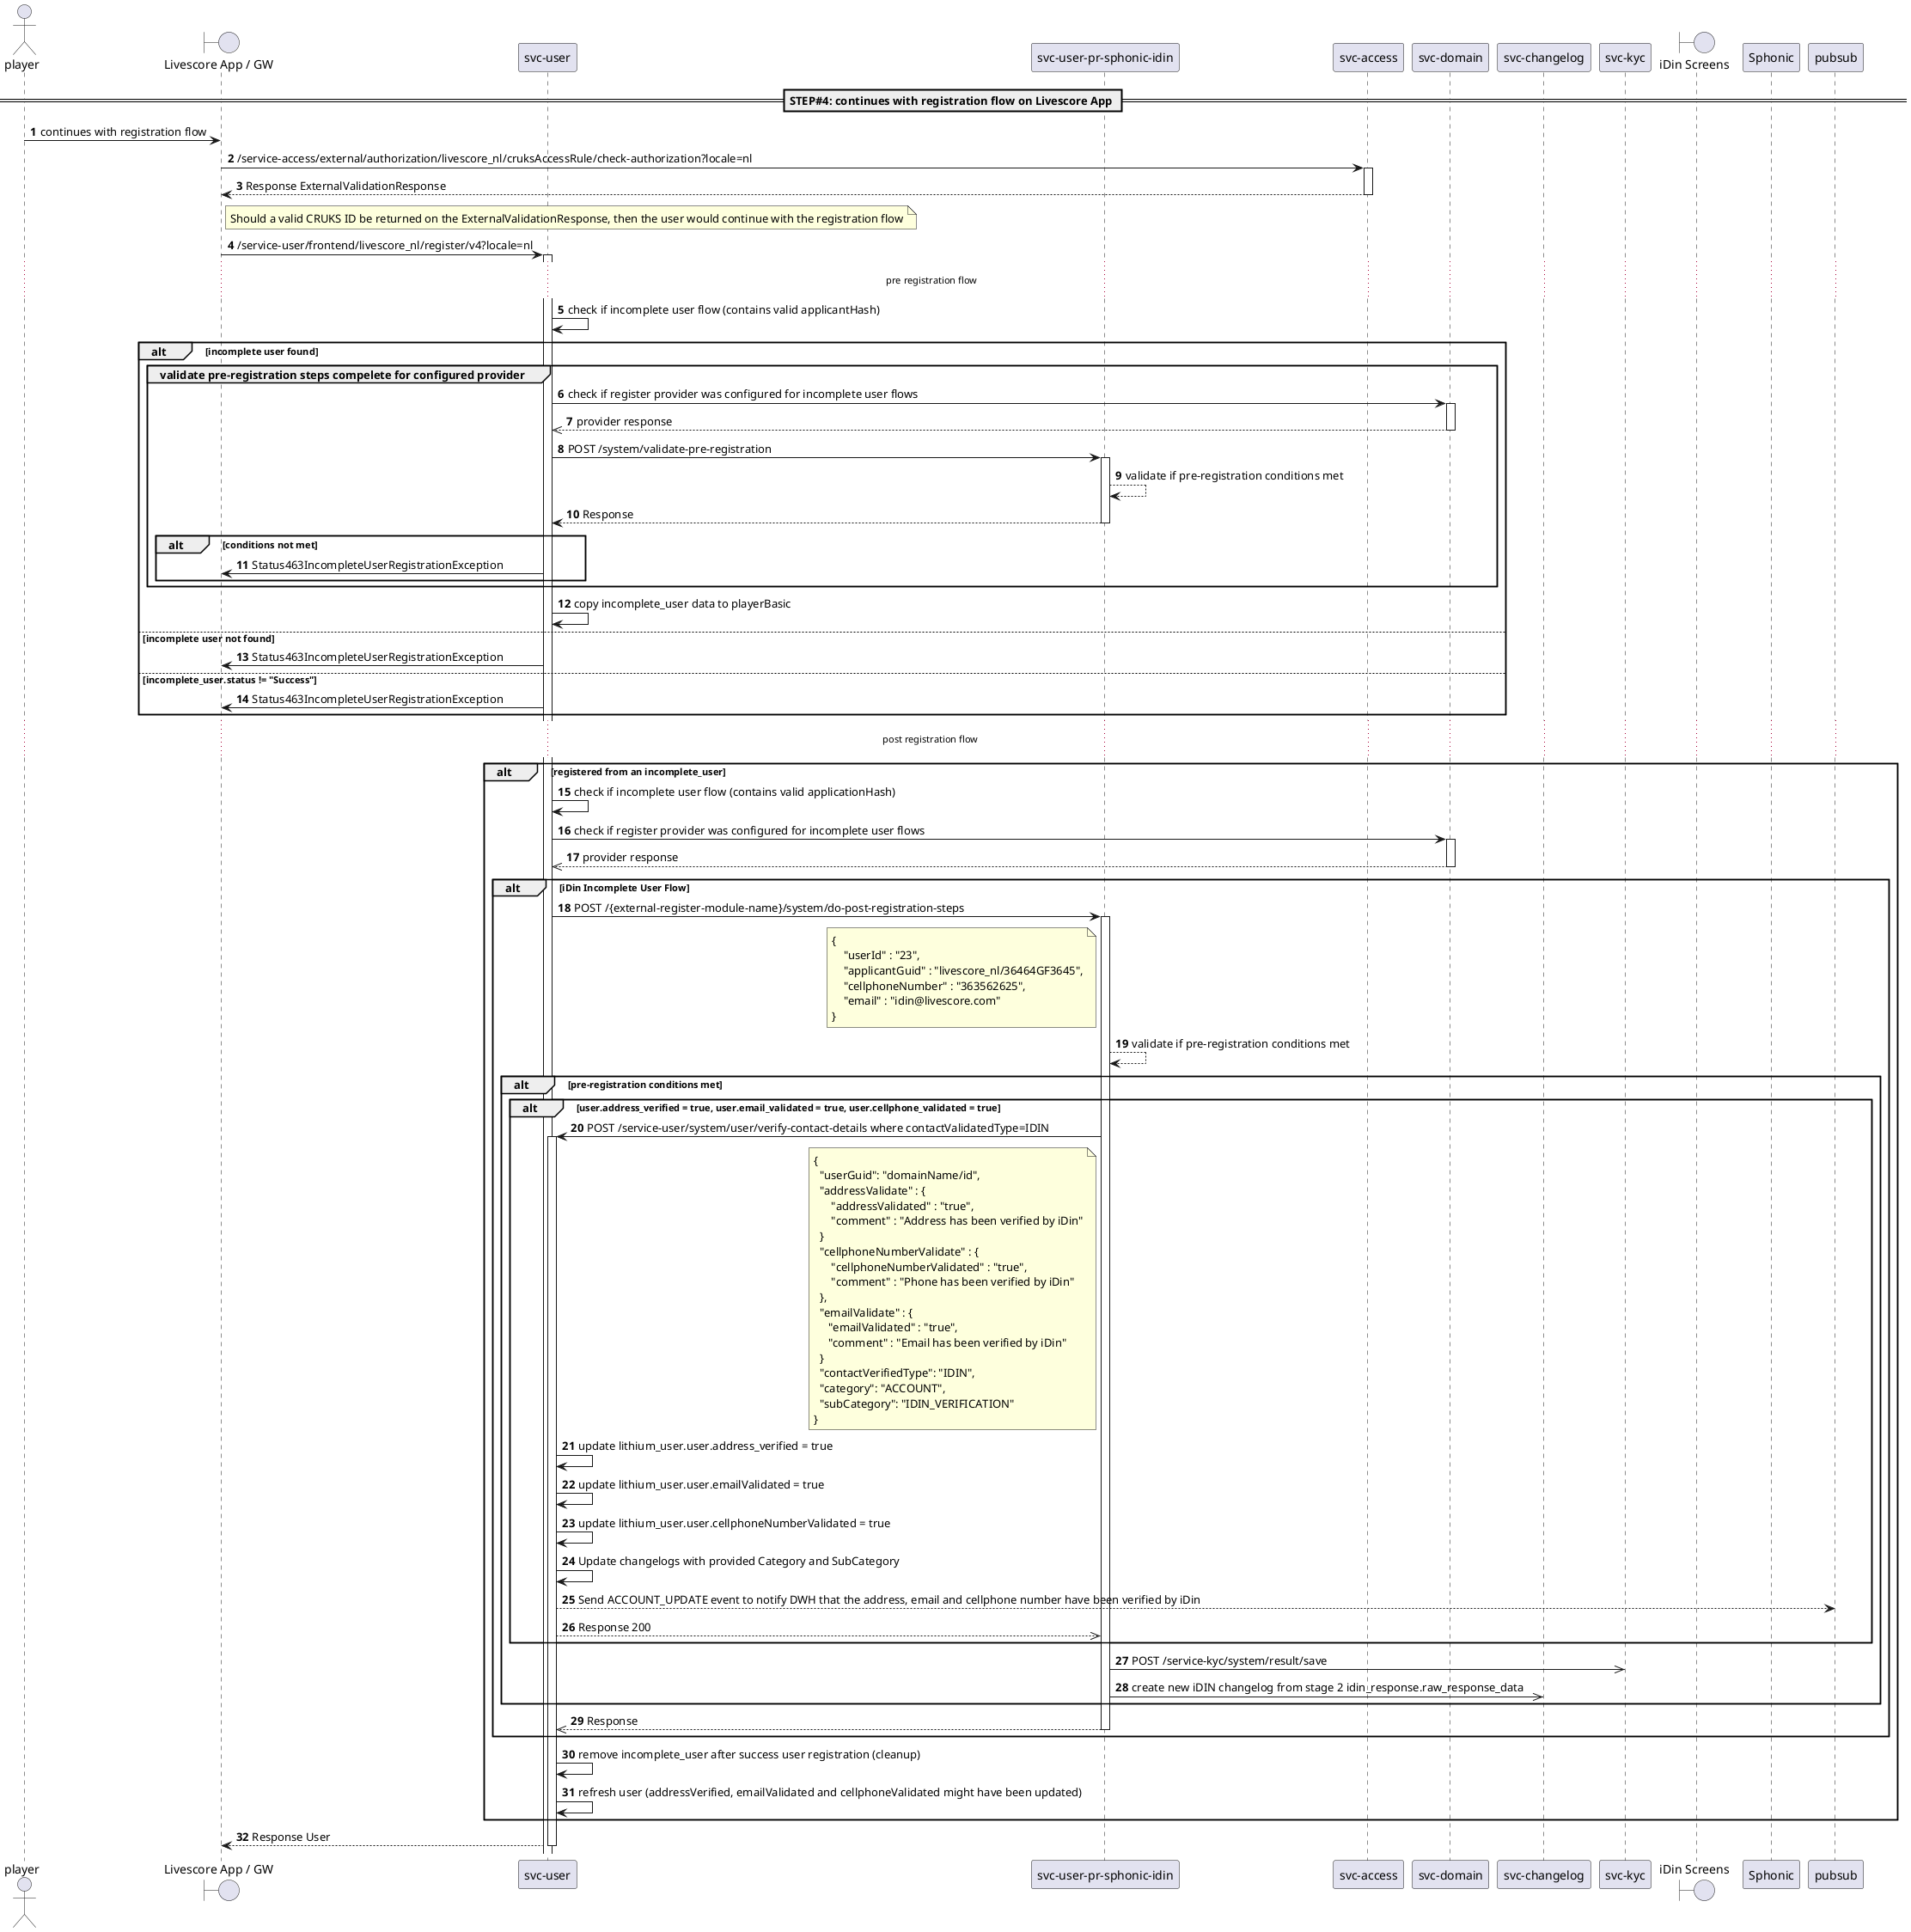 .iDin Integration via Sphonic Overview
[plantuml]
----
@startuml
'https://plantuml.com/sequence-diagram

actor player
boundary "Livescore App / GW" as lsa
participant "svc-user" as su
participant "svc-user-pr-sphonic-idin" as supsi
participant "svc-access" as sa
participant "svc-domain" as svcdomain
participant "svc-changelog" as svcchangelog
participant "svc-kyc" as svckyc
boundary "iDin Screens" as idin
participant Sphonic as sphonic

autonumber


== STEP#4: continues with registration flow on Livescore App ==

player->lsa: continues with registration flow

lsa->sa: /service-access/external/authorization/livescore_nl/cruksAccessRule/check-authorization?locale=nl
activate sa
    sa-->lsa: Response ExternalValidationResponse
deactivate sa
note right of lsa: Should a valid CRUKS ID be returned on the ExternalValidationResponse, then the user would continue with the registration flow
lsa->su: /service-user/frontend/livescore_nl/register/v4?locale=nl
activate su
    ... pre registration flow...
    su -> su: check if incomplete user flow (contains valid applicantHash)
    alt incomplete user found
        group validate pre-registration steps compelete for configured provider
          su -> svcdomain++: check if register provider was configured for incomplete user flows
          svcdomain -->> su--: provider response
          su -> supsi++: POST /system/validate-pre-registration
          supsi --> supsi: validate if pre-registration conditions met
          supsi --> su--: Response
          alt conditions not met
            su->lsa: Status463IncompleteUserRegistrationException
          end
        end
        su->su: copy incomplete_user data to playerBasic
    else incomplete user not found
        su->lsa: Status463IncompleteUserRegistrationException
    else incomplete_user.status != "Success"
        su->lsa: Status463IncompleteUserRegistrationException
    end
    ... post registration flow ...
    alt registered from an incomplete_user
        su -> su: check if incomplete user flow (contains valid applicationHash)
        su -> svcdomain++: check if register provider was configured for incomplete user flows
        svcdomain -->> su--: provider response
        alt iDin Incomplete User Flow
          su -> supsi++: POST /{external-register-module-name}/system/do-post-registration-steps
                          note left of supsi
                            {
                                "userId" : "23",
                                "applicantGuid" : "livescore_nl/36464GF3645",
                                "cellphoneNumber" : "363562625",
                                "email" : "idin@livescore.com"
                            }
                          end note
            supsi --> supsi: validate if pre-registration conditions met
            alt pre-registration conditions met
              alt user.address_verified = true, user.email_validated = true, user.cellphone_validated = true
                supsi -> su++: POST /service-user/system/user/verify-contact-details where contactValidatedType=IDIN
                note left of supsi
                  {
                    "userGuid": "domainName/id",
                    "addressValidate" : {
                        "addressValidated" : "true",
                        "comment" : "Address has been verified by iDin"
                    }
                    "cellphoneNumberValidate" : {
                        "cellphoneNumberValidated" : "true",
                        "comment" : "Phone has been verified by iDin"
                    },
                    "emailValidate" : {
                       "emailValidated" : "true",
                       "comment" : "Email has been verified by iDin"
                    }
                    "contactVerifiedType": "IDIN",
                    "category": "ACCOUNT",
                    "subCategory": "IDIN_VERIFICATION"
                  }
                end note
                su -> su: update lithium_user.user.address_verified = true
                su -> su: update lithium_user.user.emailValidated = true
                su -> su: update lithium_user.user.cellphoneNumberValidated = true
                su -> su: Update changelogs with provided Category and SubCategory
                su --> pubsub: Send ACCOUNT_UPDATE event to notify DWH that the address, email and cellphone number have been verified by iDin
                su -->> supsi: Response 200
              end
              supsi ->> svckyc: POST /service-kyc/system/result/save
              supsi ->> svcchangelog: create new iDIN changelog from stage 2 idin_response.raw_response_data
            end
          supsi -->> su--: Response
        end
        su->su: remove incomplete_user after success user registration (cleanup)
        su->su: refresh user (addressVerified, emailValidated and cellphoneValidated might have been updated)
    end
    su-->lsa: Response User
deactivate su

deactivate lsa

@enduml
----